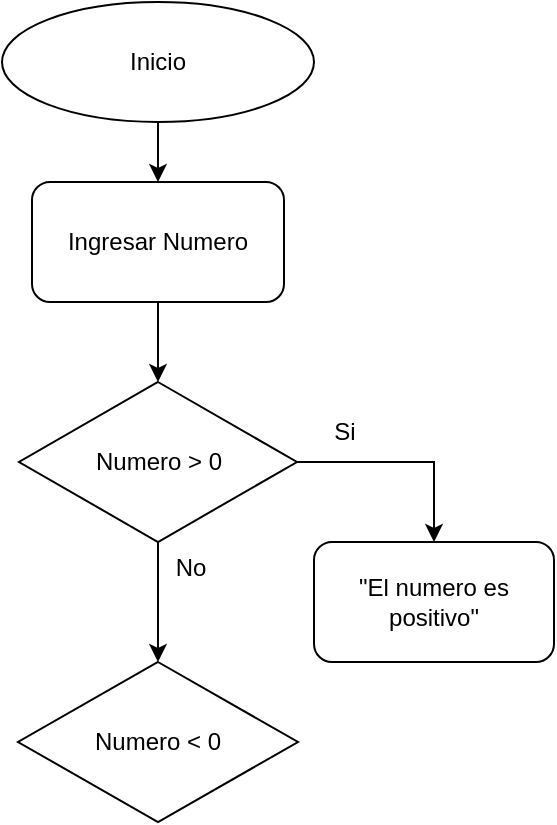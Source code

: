 <mxfile version="26.0.13">
  <diagram name="Página-1" id="d4MDyCjuay_kf09EfJxL">
    <mxGraphModel dx="1341" dy="759" grid="1" gridSize="10" guides="1" tooltips="1" connect="1" arrows="1" fold="1" page="1" pageScale="1" pageWidth="827" pageHeight="1169" background="none" math="0" shadow="0">
      <root>
        <mxCell id="0" />
        <mxCell id="1" parent="0" />
        <mxCell id="ODquyuXMhCRUw1BkOLDp-3" style="edgeStyle=orthogonalEdgeStyle;rounded=0;orthogonalLoop=1;jettySize=auto;html=1;entryX=0.5;entryY=0;entryDx=0;entryDy=0;" edge="1" parent="1" source="ODquyuXMhCRUw1BkOLDp-1" target="ODquyuXMhCRUw1BkOLDp-2">
          <mxGeometry relative="1" as="geometry" />
        </mxCell>
        <mxCell id="ODquyuXMhCRUw1BkOLDp-1" value="Inicio" style="ellipse;whiteSpace=wrap;html=1;" vertex="1" parent="1">
          <mxGeometry x="336" y="40" width="156" height="60" as="geometry" />
        </mxCell>
        <mxCell id="ODquyuXMhCRUw1BkOLDp-5" style="edgeStyle=orthogonalEdgeStyle;rounded=0;orthogonalLoop=1;jettySize=auto;html=1;" edge="1" parent="1" source="ODquyuXMhCRUw1BkOLDp-2" target="ODquyuXMhCRUw1BkOLDp-4">
          <mxGeometry relative="1" as="geometry" />
        </mxCell>
        <mxCell id="ODquyuXMhCRUw1BkOLDp-2" value="Ingresar Numero" style="rounded=1;whiteSpace=wrap;html=1;" vertex="1" parent="1">
          <mxGeometry x="351" y="130" width="126" height="60" as="geometry" />
        </mxCell>
        <mxCell id="ODquyuXMhCRUw1BkOLDp-7" style="edgeStyle=orthogonalEdgeStyle;rounded=0;orthogonalLoop=1;jettySize=auto;html=1;entryX=0.5;entryY=0;entryDx=0;entryDy=0;" edge="1" parent="1" source="ODquyuXMhCRUw1BkOLDp-4" target="ODquyuXMhCRUw1BkOLDp-6">
          <mxGeometry relative="1" as="geometry" />
        </mxCell>
        <mxCell id="ODquyuXMhCRUw1BkOLDp-11" style="edgeStyle=orthogonalEdgeStyle;rounded=0;orthogonalLoop=1;jettySize=auto;html=1;entryX=0.5;entryY=0;entryDx=0;entryDy=0;" edge="1" parent="1" source="ODquyuXMhCRUw1BkOLDp-4" target="ODquyuXMhCRUw1BkOLDp-10">
          <mxGeometry relative="1" as="geometry" />
        </mxCell>
        <mxCell id="ODquyuXMhCRUw1BkOLDp-4" value="Numero &amp;gt; 0" style="rhombus;whiteSpace=wrap;html=1;" vertex="1" parent="1">
          <mxGeometry x="344.5" y="230" width="139" height="80" as="geometry" />
        </mxCell>
        <mxCell id="ODquyuXMhCRUw1BkOLDp-6" value="&quot;El numero es positivo&quot;" style="rounded=1;whiteSpace=wrap;html=1;" vertex="1" parent="1">
          <mxGeometry x="492" y="310" width="120" height="60" as="geometry" />
        </mxCell>
        <mxCell id="ODquyuXMhCRUw1BkOLDp-8" value="Si" style="text;html=1;align=center;verticalAlign=middle;resizable=0;points=[];autosize=1;strokeColor=none;fillColor=none;" vertex="1" parent="1">
          <mxGeometry x="492" y="240" width="30" height="30" as="geometry" />
        </mxCell>
        <mxCell id="ODquyuXMhCRUw1BkOLDp-10" value="Numero &amp;lt; 0" style="rhombus;whiteSpace=wrap;html=1;" vertex="1" parent="1">
          <mxGeometry x="344" y="370" width="140" height="80" as="geometry" />
        </mxCell>
        <mxCell id="ODquyuXMhCRUw1BkOLDp-12" value="No" style="text;html=1;align=center;verticalAlign=middle;resizable=0;points=[];autosize=1;strokeColor=none;fillColor=none;" vertex="1" parent="1">
          <mxGeometry x="410" y="308" width="40" height="30" as="geometry" />
        </mxCell>
      </root>
    </mxGraphModel>
  </diagram>
</mxfile>
